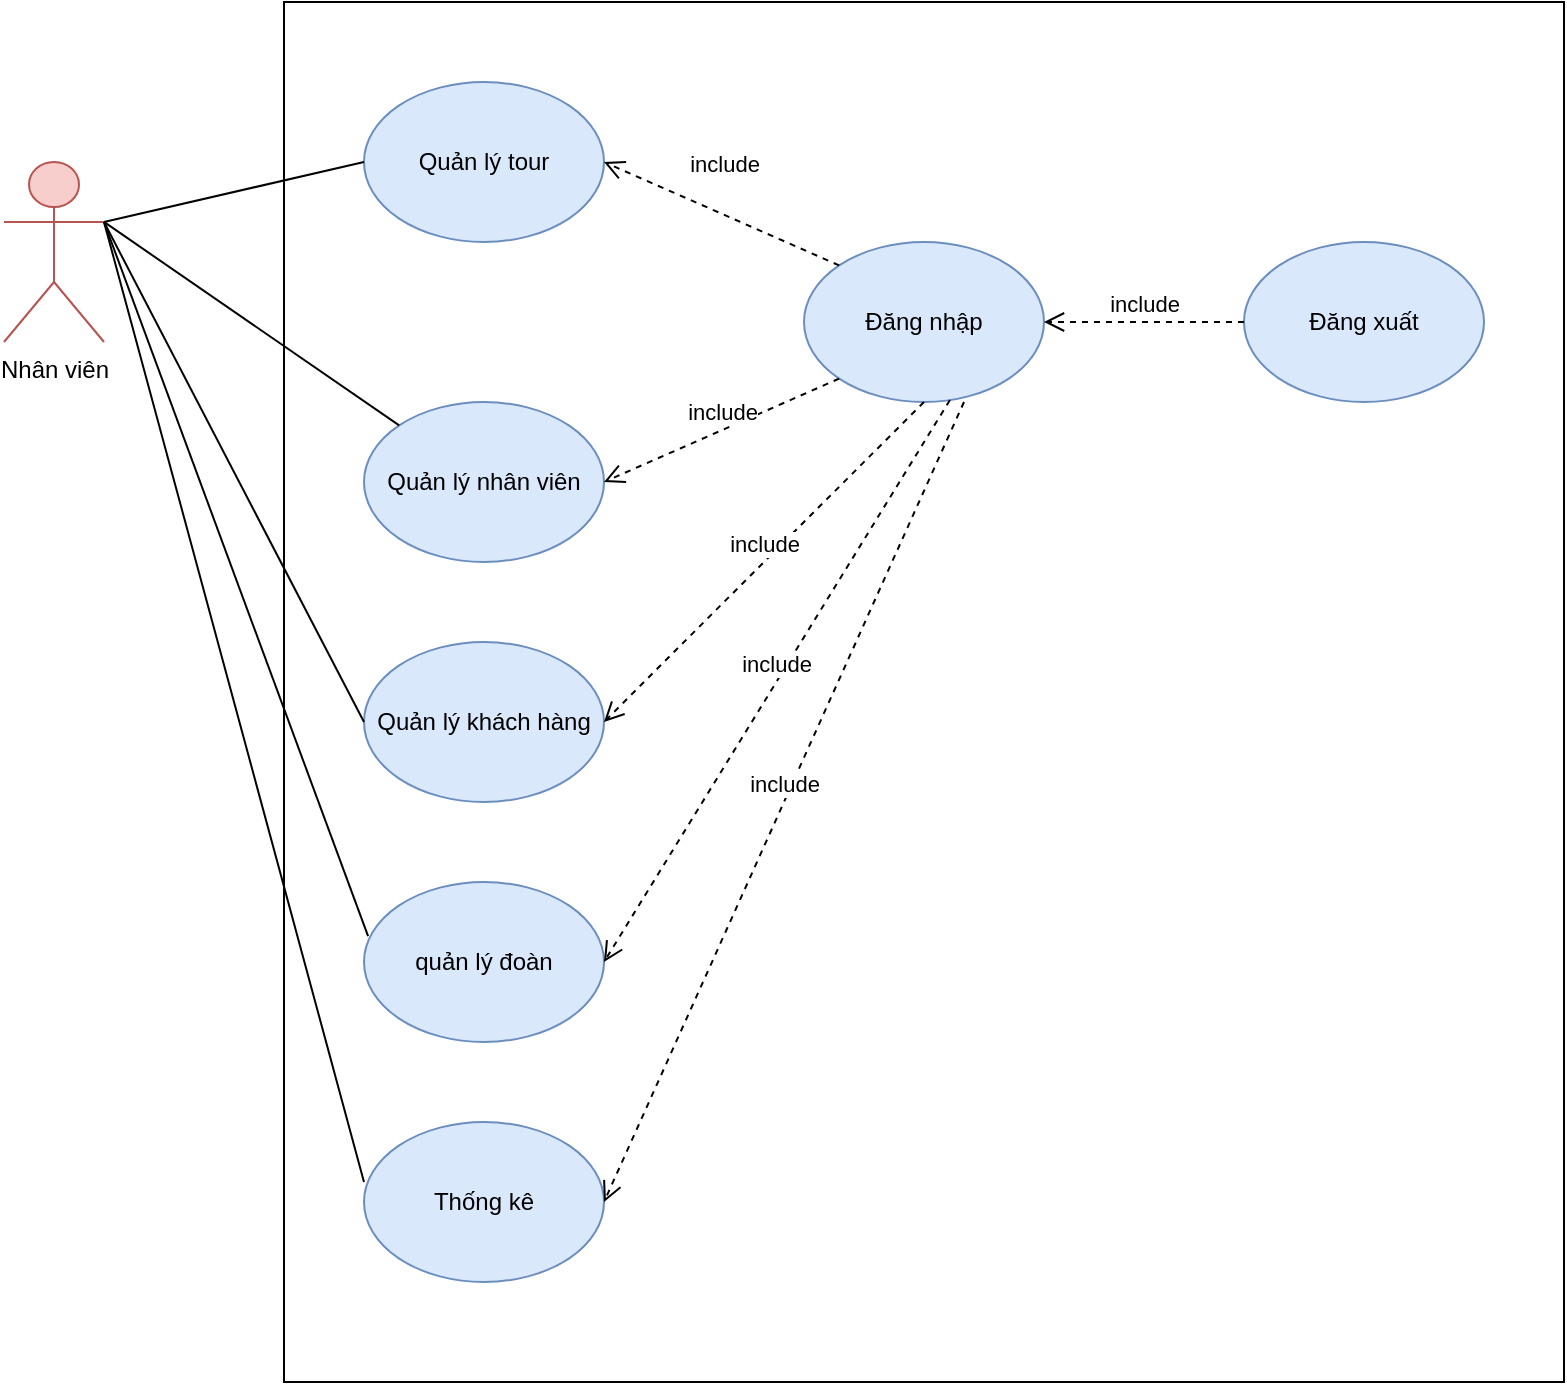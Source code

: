 <mxfile version="14.4.3" type="device"><diagram id="toU7C-s1Ki4bunxLVABB" name="Page-1"><mxGraphModel dx="852" dy="494" grid="1" gridSize="10" guides="1" tooltips="1" connect="1" arrows="1" fold="1" page="1" pageScale="1" pageWidth="3300" pageHeight="4681" math="0" shadow="0"><root><mxCell id="0"/><mxCell id="1" parent="0"/><mxCell id="p1nIV-S3LPakQwBDJnLf-9" value="" style="rounded=0;whiteSpace=wrap;html=1;" parent="1" vertex="1"><mxGeometry x="200" y="40" width="640" height="690" as="geometry"/></mxCell><mxCell id="p1nIV-S3LPakQwBDJnLf-1" value="Nhân viên" style="shape=umlActor;verticalLabelPosition=bottom;verticalAlign=top;html=1;outlineConnect=0;fillColor=#f8cecc;strokeColor=#b85450;" parent="1" vertex="1"><mxGeometry x="60" y="120" width="50" height="90" as="geometry"/></mxCell><mxCell id="p1nIV-S3LPakQwBDJnLf-2" value="Quản lý tour" style="ellipse;whiteSpace=wrap;html=1;fillColor=#dae8fc;strokeColor=#6c8ebf;" parent="1" vertex="1"><mxGeometry x="240" y="80" width="120" height="80" as="geometry"/></mxCell><mxCell id="p1nIV-S3LPakQwBDJnLf-3" value="Quản lý nhân viên" style="ellipse;whiteSpace=wrap;html=1;fillColor=#dae8fc;strokeColor=#6c8ebf;" parent="1" vertex="1"><mxGeometry x="240" y="240" width="120" height="80" as="geometry"/></mxCell><mxCell id="p1nIV-S3LPakQwBDJnLf-4" value="Đăng nhập" style="ellipse;whiteSpace=wrap;html=1;fillColor=#dae8fc;strokeColor=#6c8ebf;" parent="1" vertex="1"><mxGeometry x="460" y="160" width="120" height="80" as="geometry"/></mxCell><mxCell id="p1nIV-S3LPakQwBDJnLf-7" value="Đăng xuất" style="ellipse;whiteSpace=wrap;html=1;fillColor=#dae8fc;strokeColor=#6c8ebf;" parent="1" vertex="1"><mxGeometry x="680" y="160" width="120" height="80" as="geometry"/></mxCell><mxCell id="p1nIV-S3LPakQwBDJnLf-10" value="" style="endArrow=none;html=1;entryX=0;entryY=0.5;entryDx=0;entryDy=0;exitX=1;exitY=0.333;exitDx=0;exitDy=0;exitPerimeter=0;" parent="1" source="p1nIV-S3LPakQwBDJnLf-1" target="p1nIV-S3LPakQwBDJnLf-2" edge="1"><mxGeometry width="50" height="50" relative="1" as="geometry"><mxPoint x="140" y="130" as="sourcePoint"/><mxPoint x="160" y="90" as="targetPoint"/></mxGeometry></mxCell><mxCell id="p1nIV-S3LPakQwBDJnLf-11" value="" style="endArrow=none;html=1;entryX=0;entryY=0;entryDx=0;entryDy=0;exitX=1;exitY=0.333;exitDx=0;exitDy=0;exitPerimeter=0;" parent="1" source="p1nIV-S3LPakQwBDJnLf-1" target="p1nIV-S3LPakQwBDJnLf-3" edge="1"><mxGeometry width="50" height="50" relative="1" as="geometry"><mxPoint x="120" y="150" as="sourcePoint"/><mxPoint x="250" y="130" as="targetPoint"/></mxGeometry></mxCell><mxCell id="p1nIV-S3LPakQwBDJnLf-12" value="include" style="html=1;verticalAlign=bottom;endArrow=open;dashed=1;endSize=8;entryX=1;entryY=0.5;entryDx=0;entryDy=0;" parent="1" source="p1nIV-S3LPakQwBDJnLf-7" target="p1nIV-S3LPakQwBDJnLf-4" edge="1"><mxGeometry relative="1" as="geometry"><mxPoint x="670" y="199.5" as="sourcePoint"/><mxPoint x="590" y="199.5" as="targetPoint"/></mxGeometry></mxCell><mxCell id="p1nIV-S3LPakQwBDJnLf-13" value="include" style="html=1;verticalAlign=bottom;endArrow=open;dashed=1;endSize=8;entryX=1;entryY=0.5;entryDx=0;entryDy=0;exitX=0;exitY=1;exitDx=0;exitDy=0;" parent="1" source="p1nIV-S3LPakQwBDJnLf-4" target="p1nIV-S3LPakQwBDJnLf-3" edge="1"><mxGeometry relative="1" as="geometry"><mxPoint x="470" y="270" as="sourcePoint"/><mxPoint x="370" y="270" as="targetPoint"/></mxGeometry></mxCell><mxCell id="p1nIV-S3LPakQwBDJnLf-14" value="include" style="html=1;verticalAlign=bottom;endArrow=open;dashed=1;endSize=8;entryX=1;entryY=0.5;entryDx=0;entryDy=0;exitX=0;exitY=0;exitDx=0;exitDy=0;" parent="1" source="p1nIV-S3LPakQwBDJnLf-4" edge="1"><mxGeometry x="0.082" y="-15" relative="1" as="geometry"><mxPoint x="460" y="120" as="sourcePoint"/><mxPoint x="360" y="120" as="targetPoint"/><mxPoint as="offset"/></mxGeometry></mxCell><mxCell id="p1nIV-S3LPakQwBDJnLf-15" value="Quản lý khách hàng" style="ellipse;whiteSpace=wrap;html=1;fillColor=#dae8fc;strokeColor=#6c8ebf;" parent="1" vertex="1"><mxGeometry x="240" y="360" width="120" height="80" as="geometry"/></mxCell><mxCell id="p1nIV-S3LPakQwBDJnLf-16" value="" style="endArrow=none;html=1;entryX=0;entryY=0.5;entryDx=0;entryDy=0;" parent="1" target="p1nIV-S3LPakQwBDJnLf-15" edge="1"><mxGeometry width="50" height="50" relative="1" as="geometry"><mxPoint x="110" y="150" as="sourcePoint"/><mxPoint x="267.574" y="261.716" as="targetPoint"/></mxGeometry></mxCell><mxCell id="p1nIV-S3LPakQwBDJnLf-17" value="include" style="html=1;verticalAlign=bottom;endArrow=open;dashed=1;endSize=8;entryX=1;entryY=0.5;entryDx=0;entryDy=0;exitX=0.5;exitY=1;exitDx=0;exitDy=0;" parent="1" source="p1nIV-S3LPakQwBDJnLf-4" target="p1nIV-S3LPakQwBDJnLf-15" edge="1"><mxGeometry relative="1" as="geometry"><mxPoint x="477.574" y="340.004" as="sourcePoint"/><mxPoint x="360" y="391.72" as="targetPoint"/></mxGeometry></mxCell><mxCell id="yGOXMOL5xP6lzLlkV4oM-1" value="quản lý đoàn" style="ellipse;whiteSpace=wrap;html=1;fillColor=#dae8fc;strokeColor=#6c8ebf;" parent="1" vertex="1"><mxGeometry x="240" y="480" width="120" height="80" as="geometry"/></mxCell><mxCell id="yGOXMOL5xP6lzLlkV4oM-2" value="Thống kê" style="ellipse;whiteSpace=wrap;html=1;fillColor=#dae8fc;strokeColor=#6c8ebf;" parent="1" vertex="1"><mxGeometry x="240" y="600" width="120" height="80" as="geometry"/></mxCell><mxCell id="yGOXMOL5xP6lzLlkV4oM-3" value="" style="endArrow=none;html=1;entryX=0.017;entryY=0.338;entryDx=0;entryDy=0;entryPerimeter=0;" parent="1" target="yGOXMOL5xP6lzLlkV4oM-1" edge="1"><mxGeometry width="50" height="50" relative="1" as="geometry"><mxPoint x="110" y="150" as="sourcePoint"/><mxPoint x="220" y="440" as="targetPoint"/></mxGeometry></mxCell><mxCell id="yGOXMOL5xP6lzLlkV4oM-4" value="" style="endArrow=none;html=1;entryX=0;entryY=0.375;entryDx=0;entryDy=0;entryPerimeter=0;exitX=1;exitY=0.333;exitDx=0;exitDy=0;exitPerimeter=0;" parent="1" source="p1nIV-S3LPakQwBDJnLf-1" target="yGOXMOL5xP6lzLlkV4oM-2" edge="1"><mxGeometry width="50" height="50" relative="1" as="geometry"><mxPoint x="120" y="240" as="sourcePoint"/><mxPoint x="252.04" y="587.04" as="targetPoint"/></mxGeometry></mxCell><mxCell id="yGOXMOL5xP6lzLlkV4oM-5" value="include" style="html=1;verticalAlign=bottom;endArrow=open;dashed=1;endSize=8;entryX=1;entryY=0.5;entryDx=0;entryDy=0;exitX=0.608;exitY=0.988;exitDx=0;exitDy=0;exitPerimeter=0;" parent="1" source="p1nIV-S3LPakQwBDJnLf-4" target="yGOXMOL5xP6lzLlkV4oM-1" edge="1"><mxGeometry relative="1" as="geometry"><mxPoint x="530" y="250" as="sourcePoint"/><mxPoint x="370" y="410" as="targetPoint"/></mxGeometry></mxCell><mxCell id="yGOXMOL5xP6lzLlkV4oM-6" value="include" style="html=1;verticalAlign=bottom;endArrow=open;dashed=1;endSize=8;entryX=1;entryY=0.5;entryDx=0;entryDy=0;" parent="1" edge="1"><mxGeometry relative="1" as="geometry"><mxPoint x="540" y="240" as="sourcePoint"/><mxPoint x="360" y="640" as="targetPoint"/></mxGeometry></mxCell></root></mxGraphModel></diagram></mxfile>